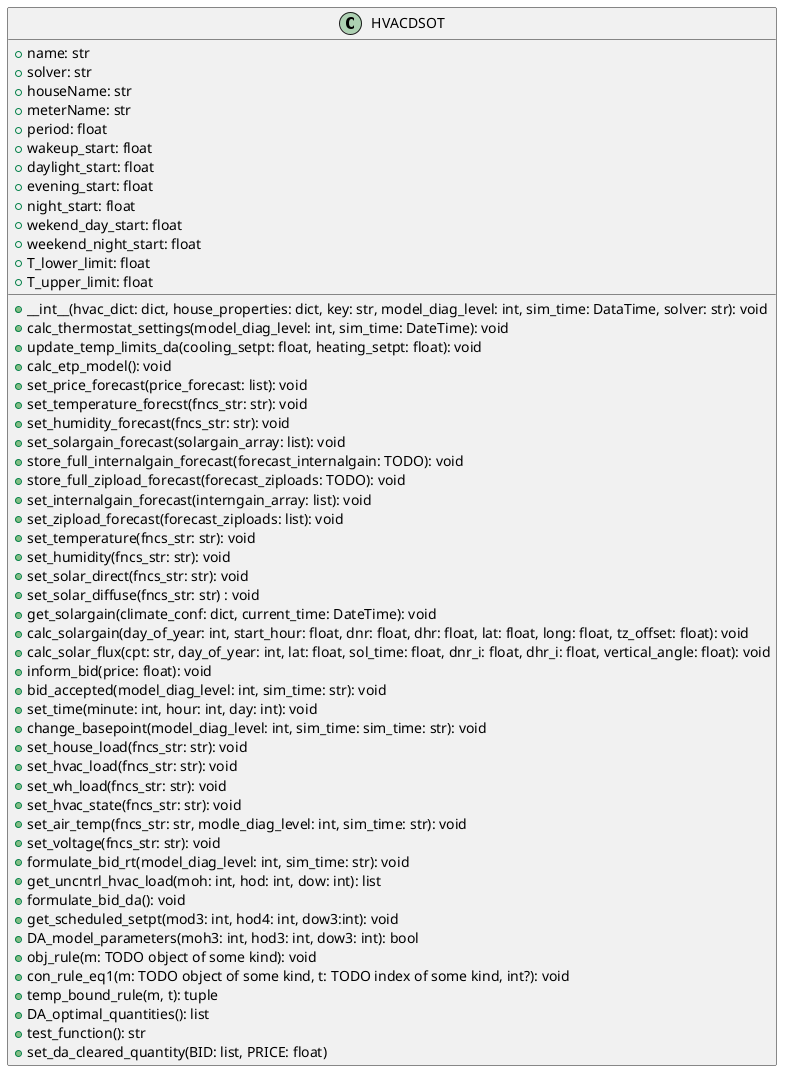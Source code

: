 @startuml
class HVACDSOT {
    + name: str
    + solver: str
    + houseName: str
    + meterName: str
    + period: float
    + wakeup_start: float
    + daylight_start: float
    + evening_start: float
    + night_start: float
    + wekend_day_start: float
    + weekend_night_start: float
    + T_lower_limit: float
    + T_upper_limit: float
    + __int__(hvac_dict: dict, house_properties: dict, key: str, model_diag_level: int, sim_time: DataTime, solver: str): void
    + calc_thermostat_settings(model_diag_level: int, sim_time: DateTime): void
    + update_temp_limits_da(cooling_setpt: float, heating_setpt: float): void
    + calc_etp_model(): void
    + set_price_forecast(price_forecast: list): void
    + set_temperature_forecst(fncs_str: str): void
    + set_humidity_forecast(fncs_str: str): void
    + set_solargain_forecast(solargain_array: list): void
    + store_full_internalgain_forecast(forecast_internalgain: TODO): void
    + store_full_zipload_forecast(forecast_ziploads: TODO): void
    + set_internalgain_forecast(interngain_array: list): void
    + set_zipload_forecast(forecast_ziploads: list): void
    + set_temperature(fncs_str: str): void
    + set_humidity(fncs_str: str): void
    + set_solar_direct(fncs_str: str): void
    + set_solar_diffuse(fncs_str: str) : void
    + get_solargain(climate_conf: dict, current_time: DateTime): void
    + calc_solargain(day_of_year: int, start_hour: float, dnr: float, dhr: float, lat: float, long: float, tz_offset: float): void
    + calc_solar_flux(cpt: str, day_of_year: int, lat: float, sol_time: float, dnr_i: float, dhr_i: float, vertical_angle: float): void
    + inform_bid(price: float): void
    + bid_accepted(model_diag_level: int, sim_time: str): void
    + set_time(minute: int, hour: int, day: int): void
    + change_basepoint(model_diag_level: int, sim_time: sim_time: str): void
    + set_house_load(fncs_str: str): void
    + set_hvac_load(fncs_str: str): void
    + set_wh_load(fncs_str: str): void
    + set_hvac_state(fncs_str: str): void
    + set_air_temp(fncs_str: str, modle_diag_level: int, sim_time: str): void
    + set_voltage(fncs_str: str): void
    + formulate_bid_rt(model_diag_level: int, sim_time: str): void
    + get_uncntrl_hvac_load(moh: int, hod: int, dow: int): list
    + formulate_bid_da(): void
    + get_scheduled_setpt(mod3: int, hod4: int, dow3:int): void
    + DA_model_parameters(moh3: int, hod3: int, dow3: int): bool
    + obj_rule(m: TODO object of some kind): void
    + con_rule_eq1(m: TODO object of some kind, t: TODO index of some kind, int?): void
    + temp_bound_rule(m, t): tuple
    + DA_optimal_quantities(): list
    + test_function(): str
    + set_da_cleared_quantity(BID: list, PRICE: float)
}
@enduml